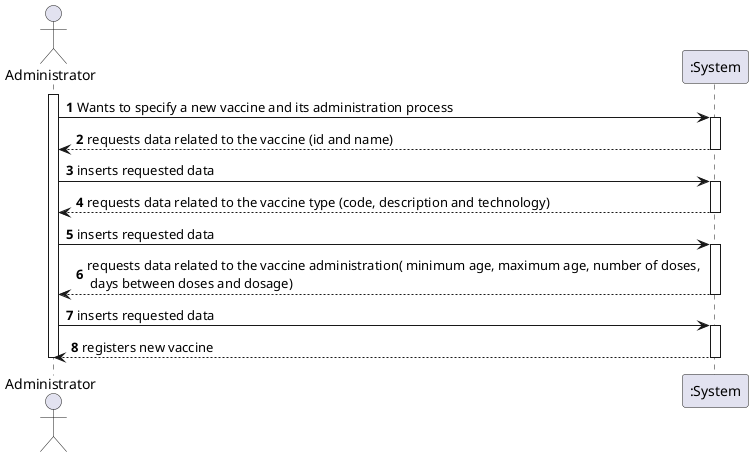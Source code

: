 @startuml
autonumber
actor "Administrator" as Admin

activate Admin
Admin -> ":System" : Wants to specify a new vaccine and its administration process
activate ":System"
":System" --> Admin : requests data related to the vaccine (id and name)
deactivate ":System"

Admin -> ":System" : inserts requested data
activate ":System"
":System" --> Admin : requests data related to the vaccine type (code, description and technology)
deactivate ":System"

Admin -> ":System" : inserts requested data
activate ":System"
":System" --> Admin : requests data related to the vaccine administration( minimum age, maximum age, number of doses, \n days between doses and dosage)
deactivate ":System"

Admin -> ":System" : inserts requested data
activate ":System"
":System" --> Admin : registers new vaccine
deactivate ":System"


deactivate Admin

@enduml